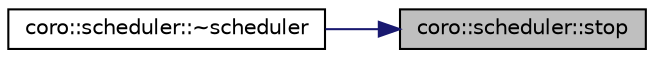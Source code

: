 digraph "coro::scheduler::stop"
{
 // LATEX_PDF_SIZE
  edge [fontname="Helvetica",fontsize="10",labelfontname="Helvetica",labelfontsize="10"];
  node [fontname="Helvetica",fontsize="10",shape=record];
  rankdir="RL";
  Node1 [label="coro::scheduler::stop",height=0.2,width=0.4,color="black", fillcolor="grey75", style="filled", fontcolor="black",tooltip="stop the running scheduler"];
  Node1 -> Node2 [dir="back",color="midnightblue",fontsize="10",style="solid",fontname="Helvetica"];
  Node2 [label="coro::scheduler::~scheduler",height=0.2,width=0.4,color="black", fillcolor="white", style="filled",URL="$classcoro_1_1scheduler_abc6a235c2f3e03acee2f09d76aacc05e.html#abc6a235c2f3e03acee2f09d76aacc05e",tooltip="stop and destroy scheduler"];
}
